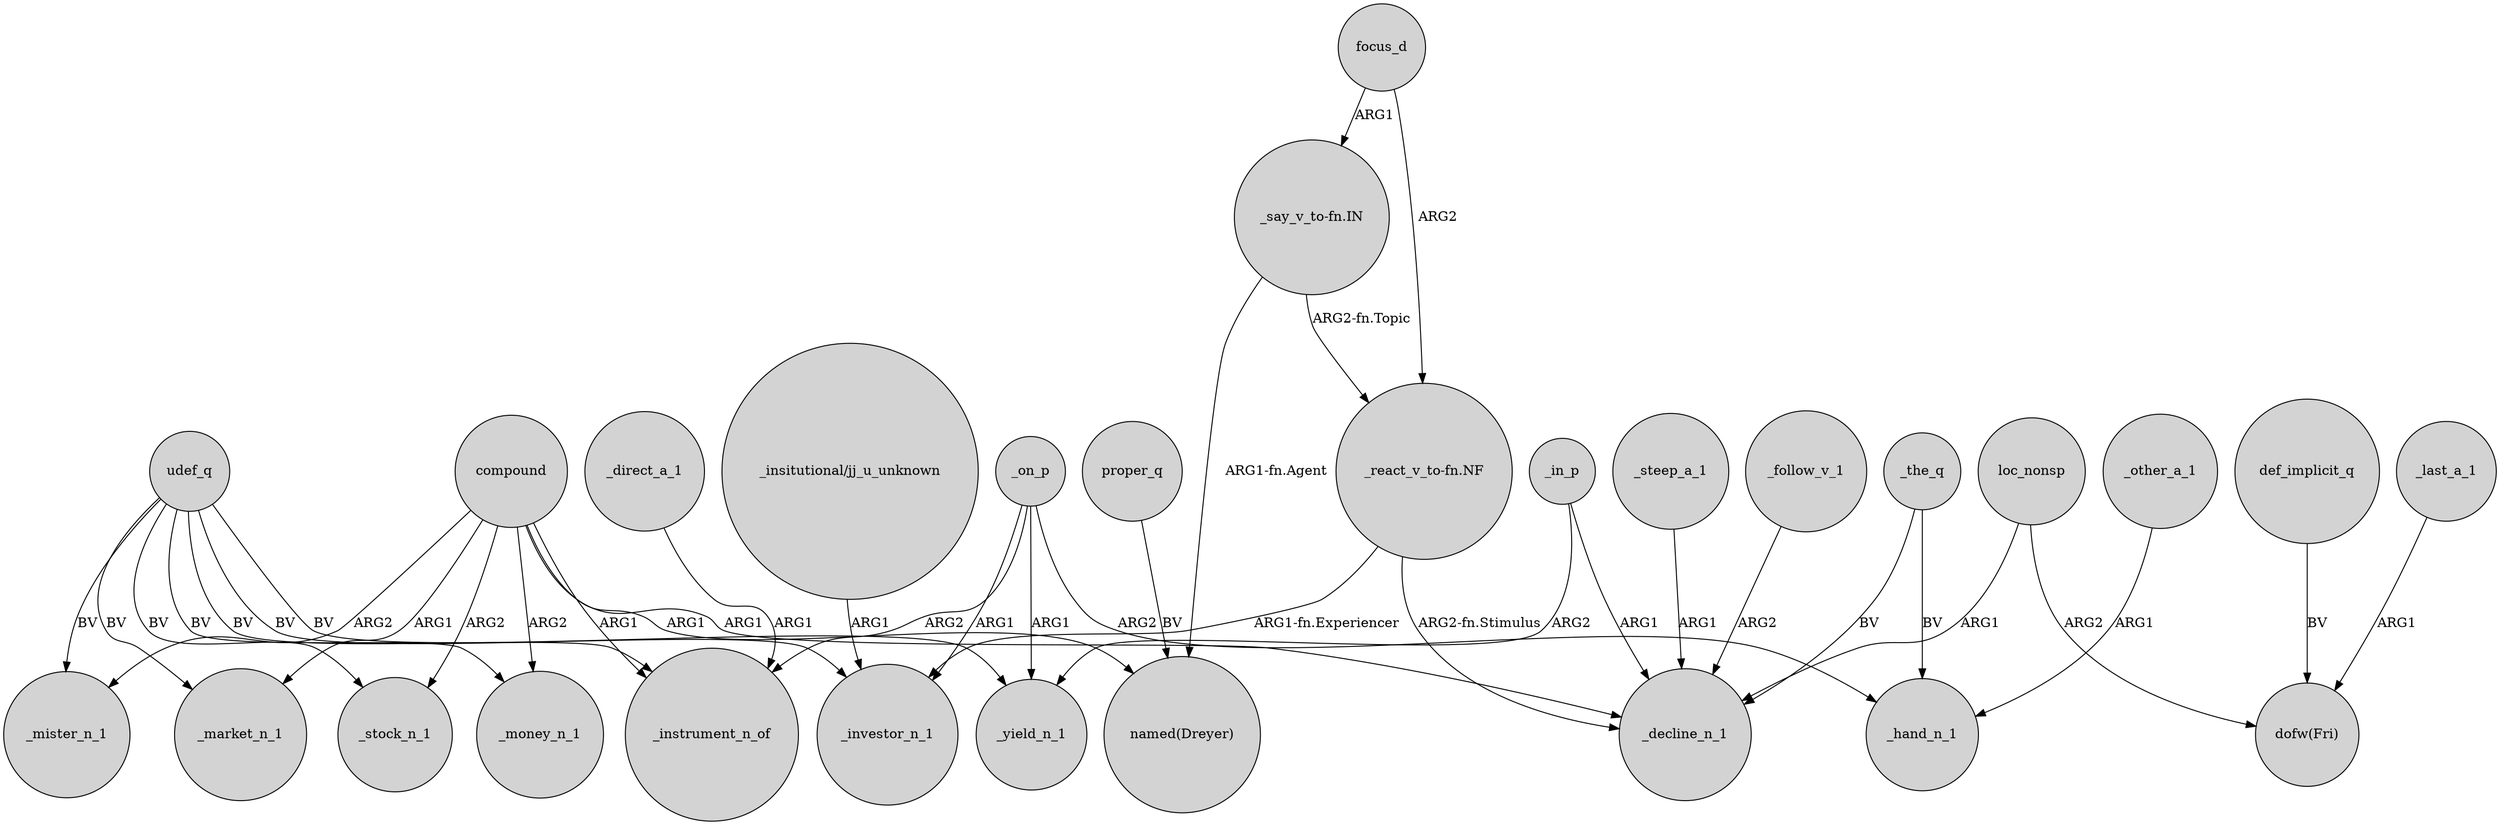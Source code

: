 digraph {
	node [shape=circle style=filled]
	_on_p -> _investor_n_1 [label=ARG1]
	proper_q -> "named(Dreyer)" [label=BV]
	udef_q -> _money_n_1 [label=BV]
	"_insitutional/jj_u_unknown" -> _investor_n_1 [label=ARG1]
	_in_p -> _yield_n_1 [label=ARG2]
	udef_q -> _investor_n_1 [label=BV]
	"_react_v_to-fn.NF" -> _investor_n_1 [label="ARG1-fn.Experiencer"]
	_last_a_1 -> "dofw(Fri)" [label=ARG1]
	compound -> _mister_n_1 [label=ARG2]
	_steep_a_1 -> _decline_n_1 [label=ARG1]
	udef_q -> _mister_n_1 [label=BV]
	udef_q -> _instrument_n_of [label=BV]
	udef_q -> _market_n_1 [label=BV]
	loc_nonsp -> _decline_n_1 [label=ARG1]
	_the_q -> _decline_n_1 [label=BV]
	"_say_v_to-fn.IN" -> "_react_v_to-fn.NF" [label="ARG2-fn.Topic"]
	loc_nonsp -> "dofw(Fri)" [label=ARG2]
	"_say_v_to-fn.IN" -> "named(Dreyer)" [label="ARG1-fn.Agent"]
	_the_q -> _hand_n_1 [label=BV]
	compound -> _stock_n_1 [label=ARG2]
	_other_a_1 -> _hand_n_1 [label=ARG1]
	focus_d -> "_react_v_to-fn.NF" [label=ARG2]
	udef_q -> _stock_n_1 [label=BV]
	compound -> _money_n_1 [label=ARG2]
	_in_p -> _decline_n_1 [label=ARG1]
	_on_p -> _instrument_n_of [label=ARG2]
	_follow_v_1 -> _decline_n_1 [label=ARG2]
	_on_p -> _hand_n_1 [label=ARG2]
	_direct_a_1 -> _instrument_n_of [label=ARG1]
	compound -> "named(Dreyer)" [label=ARG1]
	compound -> _decline_n_1 [label=ARG1]
	compound -> _market_n_1 [label=ARG1]
	_on_p -> _yield_n_1 [label=ARG1]
	def_implicit_q -> "dofw(Fri)" [label=BV]
	"_react_v_to-fn.NF" -> _decline_n_1 [label="ARG2-fn.Stimulus"]
	udef_q -> _yield_n_1 [label=BV]
	compound -> _instrument_n_of [label=ARG1]
	focus_d -> "_say_v_to-fn.IN" [label=ARG1]
}
